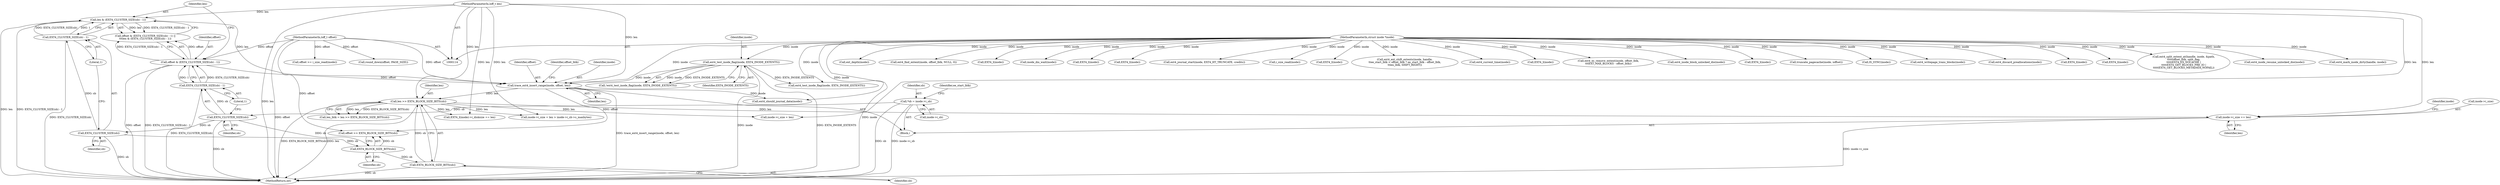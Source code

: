 digraph "0_linux_ea3d7209ca01da209cda6f0dea8be9cc4b7a933b_0@pointer" {
"1000304" [label="(Call,inode->i_size += len)"];
"1000117" [label="(MethodParameterIn,loff_t len)"];
"1000192" [label="(Call,len >> EXT4_BLOCK_SIZE_BITS(sb))"];
"1000180" [label="(Call,trace_ext4_insert_range(inode, offset, len))"];
"1000148" [label="(Call,ext4_test_inode_flag(inode, EXT4_INODE_EXTENTS))"];
"1000115" [label="(MethodParameterIn,struct inode *inode)"];
"1000156" [label="(Call,offset & (EXT4_CLUSTER_SIZE(sb) - 1))"];
"1000116" [label="(MethodParameterIn,loff_t offset)"];
"1000158" [label="(Call,EXT4_CLUSTER_SIZE(sb) - 1)"];
"1000159" [label="(Call,EXT4_CLUSTER_SIZE(sb))"];
"1000120" [label="(Call,*sb = inode->i_sb)"];
"1000162" [label="(Call,len & (EXT4_CLUSTER_SIZE(sb) - 1))"];
"1000164" [label="(Call,EXT4_CLUSTER_SIZE(sb) - 1)"];
"1000165" [label="(Call,EXT4_CLUSTER_SIZE(sb))"];
"1000194" [label="(Call,EXT4_BLOCK_SIZE_BITS(sb))"];
"1000188" [label="(Call,EXT4_BLOCK_SIZE_BITS(sb))"];
"1000361" [label="(Call,ext_depth(inode))"];
"1000116" [label="(MethodParameterIn,loff_t offset)"];
"1000343" [label="(Call,ext4_find_extent(inode, offset_lblk, NULL, 0))"];
"1000494" [label="(MethodReturn,int)"];
"1000189" [label="(Identifier,sb)"];
"1000466" [label="(Call,EXT4_I(inode))"];
"1000312" [label="(Identifier,inode)"];
"1000274" [label="(Call,inode_dio_wait(inode))"];
"1000117" [label="(MethodParameterIn,loff_t len)"];
"1000279" [label="(Call,EXT4_I(inode))"];
"1000355" [label="(Call,EXT4_I(inode))"];
"1000308" [label="(Identifier,len)"];
"1000244" [label="(Call,inode->i_size + len > inode->i_sb->s_maxbytes)"];
"1000182" [label="(Identifier,offset)"];
"1000291" [label="(Call,ext4_journal_start(inode, EXT4_HT_TRUNCATE, credits))"];
"1000163" [label="(Identifier,len)"];
"1000197" [label="(Call,ext4_should_journal_data(inode))"];
"1000264" [label="(Call,i_size_read(inode))"];
"1000157" [label="(Identifier,offset)"];
"1000167" [label="(Literal,1)"];
"1000120" [label="(Call,*sb = inode->i_sb)"];
"1000115" [label="(MethodParameterIn,struct inode *inode)"];
"1000180" [label="(Call,trace_ext4_insert_range(inode, offset, len))"];
"1000194" [label="(Call,EXT4_BLOCK_SIZE_BITS(sb))"];
"1000166" [label="(Identifier,sb)"];
"1000188" [label="(Call,EXT4_BLOCK_SIZE_BITS(sb))"];
"1000212" [label="(Call,round_down(offset, PAGE_SIZE))"];
"1000311" [label="(Call,EXT4_I(inode))"];
"1000452" [label="(Call,ext4_ext_shift_extents(inode, handle,\n\t\tee_start_lblk > offset_lblk ? ee_start_lblk : offset_lblk,\n\t\tlen_lblk, SHIFT_RIGHT))"];
"1000118" [label="(Block,)"];
"1000193" [label="(Identifier,len)"];
"1000323" [label="(Call,ext4_current_time(inode))"];
"1000304" [label="(Call,inode->i_size += len)"];
"1000190" [label="(Call,len_lblk = len >> EXT4_BLOCK_SIZE_BITS(sb))"];
"1000428" [label="(Call,EXT4_I(inode))"];
"1000186" [label="(Call,offset >> EXT4_BLOCK_SIZE_BITS(sb))"];
"1000147" [label="(Call,!ext4_test_inode_flag(inode, EXT4_INODE_EXTENTS))"];
"1000156" [label="(Call,offset & (EXT4_CLUSTER_SIZE(sb) - 1))"];
"1000262" [label="(Call,offset >= i_size_read(inode))"];
"1000150" [label="(Identifier,EXT4_INODE_EXTENTS)"];
"1000434" [label="(Call,ext4_es_remove_extent(inode, offset_lblk,\n\t\t\tEXT_MAX_BLOCKS - offset_lblk))"];
"1000272" [label="(Call,ext4_inode_block_unlocked_dio(inode))"];
"1000446" [label="(Call,EXT4_I(inode))"];
"1000159" [label="(Call,EXT4_CLUSTER_SIZE(sb))"];
"1000282" [label="(Call,truncate_pagecache(inode, ioffset))"];
"1000470" [label="(Call,IS_SYNC(inode))"];
"1000165" [label="(Call,EXT4_CLUSTER_SIZE(sb))"];
"1000149" [label="(Identifier,inode)"];
"1000287" [label="(Call,ext4_writepage_trans_blocks(inode))"];
"1000339" [label="(Call,ext4_discard_preallocations(inode))"];
"1000481" [label="(Call,EXT4_I(inode))"];
"1000192" [label="(Call,len >> EXT4_BLOCK_SIZE_BITS(sb))"];
"1000183" [label="(Identifier,len)"];
"1000158" [label="(Call,EXT4_CLUSTER_SIZE(sb) - 1)"];
"1000161" [label="(Literal,1)"];
"1000195" [label="(Identifier,sb)"];
"1000336" [label="(Call,EXT4_I(inode))"];
"1000185" [label="(Identifier,offset_lblk)"];
"1000181" [label="(Identifier,inode)"];
"1000404" [label="(Call,ext4_split_extent_at(handle, inode, &path,\n\t\t\t\t\toffset_lblk, split_flag,\n\t\t\t\t\tEXT4_EX_NOCACHE |\n\t\t\t\t\tEXT4_GET_BLOCKS_PRE_IO |\n\t\t\t\t\tEXT4_GET_BLOCKS_METADATA_NOFAIL))"];
"1000245" [label="(Call,inode->i_size + len)"];
"1000234" [label="(Call,ext4_test_inode_flag(inode, EXT4_INODE_EXTENTS))"];
"1000148" [label="(Call,ext4_test_inode_flag(inode, EXT4_INODE_EXTENTS))"];
"1000155" [label="(Call,offset & (EXT4_CLUSTER_SIZE(sb) - 1) ||\n\t\t\tlen & (EXT4_CLUSTER_SIZE(sb) - 1))"];
"1000122" [label="(Call,inode->i_sb)"];
"1000164" [label="(Call,EXT4_CLUSTER_SIZE(sb) - 1)"];
"1000162" [label="(Call,len & (EXT4_CLUSTER_SIZE(sb) - 1))"];
"1000484" [label="(Call,ext4_inode_resume_unlocked_dio(inode))"];
"1000160" [label="(Identifier,sb)"];
"1000309" [label="(Call,EXT4_I(inode)->i_disksize += len)"];
"1000132" [label="(Identifier,ee_start_lblk)"];
"1000121" [label="(Identifier,sb)"];
"1000305" [label="(Call,inode->i_size)"];
"1000327" [label="(Call,ext4_mark_inode_dirty(handle, inode))"];
"1000304" -> "1000118"  [label="AST: "];
"1000304" -> "1000308"  [label="CFG: "];
"1000305" -> "1000304"  [label="AST: "];
"1000308" -> "1000304"  [label="AST: "];
"1000312" -> "1000304"  [label="CFG: "];
"1000304" -> "1000494"  [label="DDG: inode->i_size"];
"1000117" -> "1000304"  [label="DDG: len"];
"1000192" -> "1000304"  [label="DDG: len"];
"1000117" -> "1000114"  [label="AST: "];
"1000117" -> "1000494"  [label="DDG: len"];
"1000117" -> "1000162"  [label="DDG: len"];
"1000117" -> "1000180"  [label="DDG: len"];
"1000117" -> "1000192"  [label="DDG: len"];
"1000117" -> "1000244"  [label="DDG: len"];
"1000117" -> "1000245"  [label="DDG: len"];
"1000117" -> "1000309"  [label="DDG: len"];
"1000192" -> "1000190"  [label="AST: "];
"1000192" -> "1000194"  [label="CFG: "];
"1000193" -> "1000192"  [label="AST: "];
"1000194" -> "1000192"  [label="AST: "];
"1000190" -> "1000192"  [label="CFG: "];
"1000192" -> "1000494"  [label="DDG: EXT4_BLOCK_SIZE_BITS(sb)"];
"1000192" -> "1000494"  [label="DDG: len"];
"1000192" -> "1000190"  [label="DDG: len"];
"1000192" -> "1000190"  [label="DDG: EXT4_BLOCK_SIZE_BITS(sb)"];
"1000180" -> "1000192"  [label="DDG: len"];
"1000194" -> "1000192"  [label="DDG: sb"];
"1000192" -> "1000244"  [label="DDG: len"];
"1000192" -> "1000245"  [label="DDG: len"];
"1000192" -> "1000309"  [label="DDG: len"];
"1000180" -> "1000118"  [label="AST: "];
"1000180" -> "1000183"  [label="CFG: "];
"1000181" -> "1000180"  [label="AST: "];
"1000182" -> "1000180"  [label="AST: "];
"1000183" -> "1000180"  [label="AST: "];
"1000185" -> "1000180"  [label="CFG: "];
"1000180" -> "1000494"  [label="DDG: trace_ext4_insert_range(inode, offset, len)"];
"1000148" -> "1000180"  [label="DDG: inode"];
"1000115" -> "1000180"  [label="DDG: inode"];
"1000156" -> "1000180"  [label="DDG: offset"];
"1000116" -> "1000180"  [label="DDG: offset"];
"1000162" -> "1000180"  [label="DDG: len"];
"1000180" -> "1000186"  [label="DDG: offset"];
"1000180" -> "1000197"  [label="DDG: inode"];
"1000148" -> "1000147"  [label="AST: "];
"1000148" -> "1000150"  [label="CFG: "];
"1000149" -> "1000148"  [label="AST: "];
"1000150" -> "1000148"  [label="AST: "];
"1000147" -> "1000148"  [label="CFG: "];
"1000148" -> "1000494"  [label="DDG: inode"];
"1000148" -> "1000494"  [label="DDG: EXT4_INODE_EXTENTS"];
"1000148" -> "1000147"  [label="DDG: inode"];
"1000148" -> "1000147"  [label="DDG: EXT4_INODE_EXTENTS"];
"1000115" -> "1000148"  [label="DDG: inode"];
"1000148" -> "1000234"  [label="DDG: EXT4_INODE_EXTENTS"];
"1000115" -> "1000114"  [label="AST: "];
"1000115" -> "1000494"  [label="DDG: inode"];
"1000115" -> "1000197"  [label="DDG: inode"];
"1000115" -> "1000234"  [label="DDG: inode"];
"1000115" -> "1000264"  [label="DDG: inode"];
"1000115" -> "1000272"  [label="DDG: inode"];
"1000115" -> "1000274"  [label="DDG: inode"];
"1000115" -> "1000279"  [label="DDG: inode"];
"1000115" -> "1000282"  [label="DDG: inode"];
"1000115" -> "1000287"  [label="DDG: inode"];
"1000115" -> "1000291"  [label="DDG: inode"];
"1000115" -> "1000311"  [label="DDG: inode"];
"1000115" -> "1000323"  [label="DDG: inode"];
"1000115" -> "1000327"  [label="DDG: inode"];
"1000115" -> "1000336"  [label="DDG: inode"];
"1000115" -> "1000339"  [label="DDG: inode"];
"1000115" -> "1000343"  [label="DDG: inode"];
"1000115" -> "1000355"  [label="DDG: inode"];
"1000115" -> "1000361"  [label="DDG: inode"];
"1000115" -> "1000404"  [label="DDG: inode"];
"1000115" -> "1000428"  [label="DDG: inode"];
"1000115" -> "1000434"  [label="DDG: inode"];
"1000115" -> "1000446"  [label="DDG: inode"];
"1000115" -> "1000452"  [label="DDG: inode"];
"1000115" -> "1000466"  [label="DDG: inode"];
"1000115" -> "1000470"  [label="DDG: inode"];
"1000115" -> "1000481"  [label="DDG: inode"];
"1000115" -> "1000484"  [label="DDG: inode"];
"1000156" -> "1000155"  [label="AST: "];
"1000156" -> "1000158"  [label="CFG: "];
"1000157" -> "1000156"  [label="AST: "];
"1000158" -> "1000156"  [label="AST: "];
"1000163" -> "1000156"  [label="CFG: "];
"1000155" -> "1000156"  [label="CFG: "];
"1000156" -> "1000494"  [label="DDG: offset"];
"1000156" -> "1000494"  [label="DDG: EXT4_CLUSTER_SIZE(sb) - 1"];
"1000156" -> "1000155"  [label="DDG: offset"];
"1000156" -> "1000155"  [label="DDG: EXT4_CLUSTER_SIZE(sb) - 1"];
"1000116" -> "1000156"  [label="DDG: offset"];
"1000158" -> "1000156"  [label="DDG: EXT4_CLUSTER_SIZE(sb)"];
"1000158" -> "1000156"  [label="DDG: 1"];
"1000116" -> "1000114"  [label="AST: "];
"1000116" -> "1000494"  [label="DDG: offset"];
"1000116" -> "1000186"  [label="DDG: offset"];
"1000116" -> "1000212"  [label="DDG: offset"];
"1000116" -> "1000262"  [label="DDG: offset"];
"1000158" -> "1000161"  [label="CFG: "];
"1000159" -> "1000158"  [label="AST: "];
"1000161" -> "1000158"  [label="AST: "];
"1000158" -> "1000494"  [label="DDG: EXT4_CLUSTER_SIZE(sb)"];
"1000159" -> "1000158"  [label="DDG: sb"];
"1000159" -> "1000160"  [label="CFG: "];
"1000160" -> "1000159"  [label="AST: "];
"1000161" -> "1000159"  [label="CFG: "];
"1000159" -> "1000494"  [label="DDG: sb"];
"1000120" -> "1000159"  [label="DDG: sb"];
"1000159" -> "1000165"  [label="DDG: sb"];
"1000159" -> "1000188"  [label="DDG: sb"];
"1000120" -> "1000118"  [label="AST: "];
"1000120" -> "1000122"  [label="CFG: "];
"1000121" -> "1000120"  [label="AST: "];
"1000122" -> "1000120"  [label="AST: "];
"1000132" -> "1000120"  [label="CFG: "];
"1000120" -> "1000494"  [label="DDG: sb"];
"1000120" -> "1000494"  [label="DDG: inode->i_sb"];
"1000162" -> "1000155"  [label="AST: "];
"1000162" -> "1000164"  [label="CFG: "];
"1000163" -> "1000162"  [label="AST: "];
"1000164" -> "1000162"  [label="AST: "];
"1000155" -> "1000162"  [label="CFG: "];
"1000162" -> "1000494"  [label="DDG: EXT4_CLUSTER_SIZE(sb) - 1"];
"1000162" -> "1000494"  [label="DDG: len"];
"1000162" -> "1000155"  [label="DDG: len"];
"1000162" -> "1000155"  [label="DDG: EXT4_CLUSTER_SIZE(sb) - 1"];
"1000164" -> "1000162"  [label="DDG: EXT4_CLUSTER_SIZE(sb)"];
"1000164" -> "1000162"  [label="DDG: 1"];
"1000164" -> "1000167"  [label="CFG: "];
"1000165" -> "1000164"  [label="AST: "];
"1000167" -> "1000164"  [label="AST: "];
"1000164" -> "1000494"  [label="DDG: EXT4_CLUSTER_SIZE(sb)"];
"1000165" -> "1000164"  [label="DDG: sb"];
"1000165" -> "1000166"  [label="CFG: "];
"1000166" -> "1000165"  [label="AST: "];
"1000167" -> "1000165"  [label="CFG: "];
"1000165" -> "1000494"  [label="DDG: sb"];
"1000165" -> "1000188"  [label="DDG: sb"];
"1000194" -> "1000195"  [label="CFG: "];
"1000195" -> "1000194"  [label="AST: "];
"1000194" -> "1000494"  [label="DDG: sb"];
"1000188" -> "1000194"  [label="DDG: sb"];
"1000188" -> "1000186"  [label="AST: "];
"1000188" -> "1000189"  [label="CFG: "];
"1000189" -> "1000188"  [label="AST: "];
"1000186" -> "1000188"  [label="CFG: "];
"1000188" -> "1000186"  [label="DDG: sb"];
}
